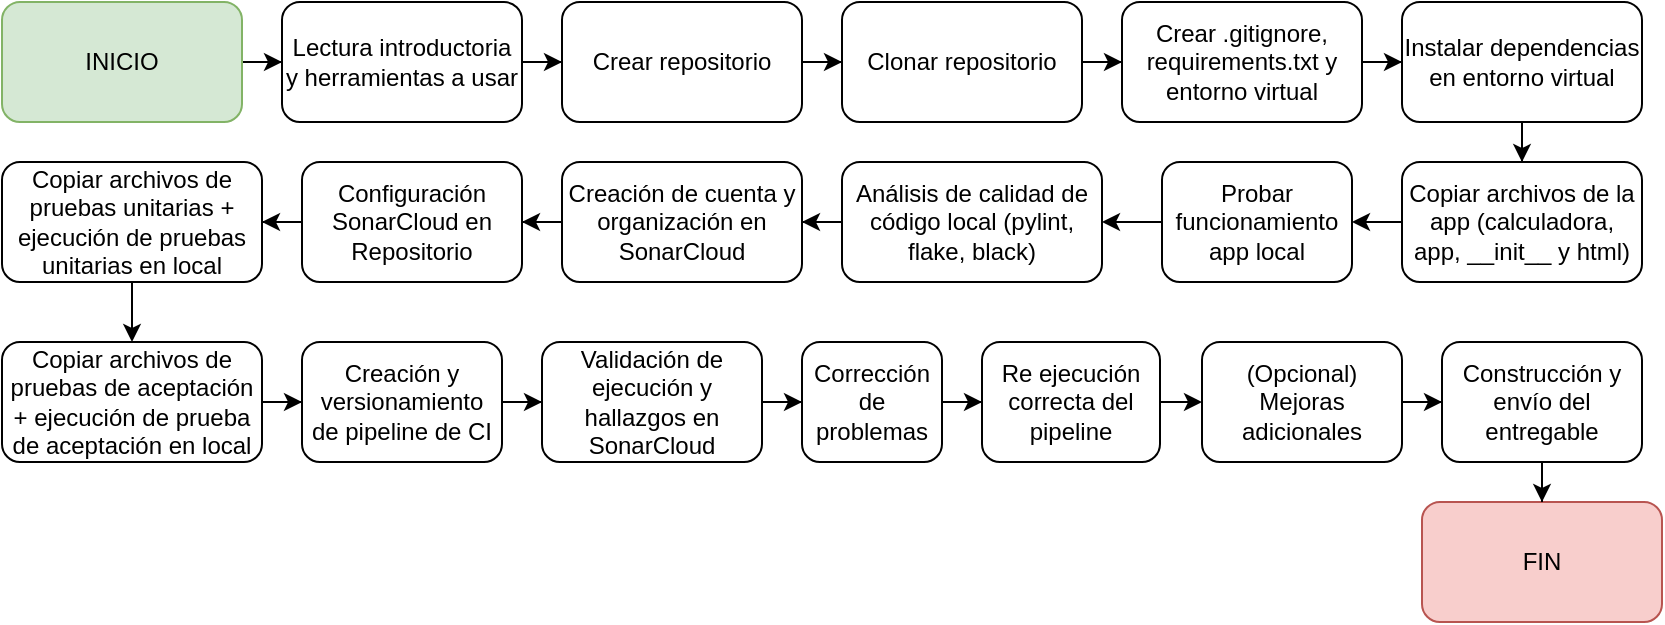 <mxfile version="26.1.3">
  <diagram name="Page-1" id="Q2PNZZAiVQnd3YWHy0P9">
    <mxGraphModel dx="1434" dy="746" grid="1" gridSize="10" guides="1" tooltips="1" connect="1" arrows="1" fold="1" page="1" pageScale="1" pageWidth="827" pageHeight="1169" math="0" shadow="0">
      <root>
        <mxCell id="0" />
        <mxCell id="1" parent="0" />
        <mxCell id="omNPKrV_28EajRQt6ibP-36" style="edgeStyle=orthogonalEdgeStyle;rounded=0;orthogonalLoop=1;jettySize=auto;html=1;" edge="1" parent="1" source="omNPKrV_28EajRQt6ibP-2" target="omNPKrV_28EajRQt6ibP-10">
          <mxGeometry relative="1" as="geometry" />
        </mxCell>
        <mxCell id="omNPKrV_28EajRQt6ibP-2" value="INICIO" style="rounded=1;whiteSpace=wrap;html=1;fillColor=#d5e8d4;strokeColor=#82b366;" vertex="1" parent="1">
          <mxGeometry x="30" y="250" width="120" height="60" as="geometry" />
        </mxCell>
        <mxCell id="omNPKrV_28EajRQt6ibP-37" style="edgeStyle=orthogonalEdgeStyle;rounded=0;orthogonalLoop=1;jettySize=auto;html=1;" edge="1" parent="1" source="omNPKrV_28EajRQt6ibP-10" target="omNPKrV_28EajRQt6ibP-12">
          <mxGeometry relative="1" as="geometry" />
        </mxCell>
        <mxCell id="omNPKrV_28EajRQt6ibP-10" value="Lectura introductoria y herramientas a usar" style="rounded=1;whiteSpace=wrap;html=1;" vertex="1" parent="1">
          <mxGeometry x="170" y="250" width="120" height="60" as="geometry" />
        </mxCell>
        <mxCell id="omNPKrV_28EajRQt6ibP-11" style="edgeStyle=orthogonalEdgeStyle;rounded=0;orthogonalLoop=1;jettySize=auto;html=1;" edge="1" parent="1" source="omNPKrV_28EajRQt6ibP-12" target="omNPKrV_28EajRQt6ibP-19">
          <mxGeometry relative="1" as="geometry">
            <mxPoint x="525" y="280" as="targetPoint" />
          </mxGeometry>
        </mxCell>
        <mxCell id="omNPKrV_28EajRQt6ibP-12" value="Crear&amp;nbsp;&lt;span style=&quot;background-color: transparent; color: light-dark(rgb(0, 0, 0), rgb(255, 255, 255));&quot;&gt;repositorio&lt;/span&gt;" style="rounded=1;whiteSpace=wrap;html=1;" vertex="1" parent="1">
          <mxGeometry x="310" y="250" width="120" height="60" as="geometry" />
        </mxCell>
        <mxCell id="omNPKrV_28EajRQt6ibP-40" style="edgeStyle=orthogonalEdgeStyle;rounded=0;orthogonalLoop=1;jettySize=auto;html=1;" edge="1" parent="1" source="omNPKrV_28EajRQt6ibP-19" target="omNPKrV_28EajRQt6ibP-39">
          <mxGeometry relative="1" as="geometry" />
        </mxCell>
        <mxCell id="omNPKrV_28EajRQt6ibP-19" value="Clonar repositorio" style="rounded=1;whiteSpace=wrap;html=1;" vertex="1" parent="1">
          <mxGeometry x="450" y="250" width="120" height="60" as="geometry" />
        </mxCell>
        <mxCell id="omNPKrV_28EajRQt6ibP-44" style="edgeStyle=orthogonalEdgeStyle;rounded=0;orthogonalLoop=1;jettySize=auto;html=1;" edge="1" parent="1" source="omNPKrV_28EajRQt6ibP-24" target="omNPKrV_28EajRQt6ibP-42">
          <mxGeometry relative="1" as="geometry" />
        </mxCell>
        <mxCell id="omNPKrV_28EajRQt6ibP-24" value="Instalar dependencias en entorno virtual" style="rounded=1;whiteSpace=wrap;html=1;" vertex="1" parent="1">
          <mxGeometry x="730" y="250" width="120" height="60" as="geometry" />
        </mxCell>
        <mxCell id="omNPKrV_28EajRQt6ibP-25" style="edgeStyle=orthogonalEdgeStyle;rounded=0;orthogonalLoop=1;jettySize=auto;html=1;" edge="1" parent="1" source="omNPKrV_28EajRQt6ibP-26" target="omNPKrV_28EajRQt6ibP-28">
          <mxGeometry relative="1" as="geometry" />
        </mxCell>
        <mxCell id="omNPKrV_28EajRQt6ibP-26" value="Probar funcionamiento app local" style="rounded=1;whiteSpace=wrap;html=1;" vertex="1" parent="1">
          <mxGeometry x="610" y="330" width="95" height="60" as="geometry" />
        </mxCell>
        <mxCell id="omNPKrV_28EajRQt6ibP-27" style="edgeStyle=orthogonalEdgeStyle;rounded=0;orthogonalLoop=1;jettySize=auto;html=1;" edge="1" parent="1" source="omNPKrV_28EajRQt6ibP-28" target="omNPKrV_28EajRQt6ibP-30">
          <mxGeometry relative="1" as="geometry" />
        </mxCell>
        <mxCell id="omNPKrV_28EajRQt6ibP-28" value="Análisis de calidad de código local (pylint, flake, black)" style="rounded=1;whiteSpace=wrap;html=1;" vertex="1" parent="1">
          <mxGeometry x="450" y="330" width="130" height="60" as="geometry" />
        </mxCell>
        <mxCell id="omNPKrV_28EajRQt6ibP-29" style="edgeStyle=orthogonalEdgeStyle;rounded=0;orthogonalLoop=1;jettySize=auto;html=1;" edge="1" parent="1" source="omNPKrV_28EajRQt6ibP-30" target="omNPKrV_28EajRQt6ibP-32">
          <mxGeometry relative="1" as="geometry" />
        </mxCell>
        <mxCell id="omNPKrV_28EajRQt6ibP-30" value="Creación de cuenta y organización en SonarCloud" style="rounded=1;whiteSpace=wrap;html=1;" vertex="1" parent="1">
          <mxGeometry x="310" y="330" width="120" height="60" as="geometry" />
        </mxCell>
        <mxCell id="omNPKrV_28EajRQt6ibP-31" style="edgeStyle=orthogonalEdgeStyle;rounded=0;orthogonalLoop=1;jettySize=auto;html=1;" edge="1" parent="1" source="omNPKrV_28EajRQt6ibP-32" target="omNPKrV_28EajRQt6ibP-34">
          <mxGeometry relative="1" as="geometry" />
        </mxCell>
        <mxCell id="omNPKrV_28EajRQt6ibP-32" value="Configuración SonarCloud en Repositorio" style="rounded=1;whiteSpace=wrap;html=1;" vertex="1" parent="1">
          <mxGeometry x="180" y="330" width="110" height="60" as="geometry" />
        </mxCell>
        <mxCell id="omNPKrV_28EajRQt6ibP-61" style="edgeStyle=orthogonalEdgeStyle;rounded=0;orthogonalLoop=1;jettySize=auto;html=1;" edge="1" parent="1" source="omNPKrV_28EajRQt6ibP-34" target="omNPKrV_28EajRQt6ibP-47">
          <mxGeometry relative="1" as="geometry" />
        </mxCell>
        <mxCell id="omNPKrV_28EajRQt6ibP-34" value="Copiar archivos de pruebas unitarias + ejecución de pruebas unitarias en local" style="rounded=1;whiteSpace=wrap;html=1;" vertex="1" parent="1">
          <mxGeometry x="30" y="330" width="130" height="60" as="geometry" />
        </mxCell>
        <mxCell id="omNPKrV_28EajRQt6ibP-35" value="FIN" style="rounded=1;whiteSpace=wrap;html=1;fillColor=#f8cecc;strokeColor=#b85450;" vertex="1" parent="1">
          <mxGeometry x="740" y="500" width="120" height="60" as="geometry" />
        </mxCell>
        <mxCell id="omNPKrV_28EajRQt6ibP-41" style="edgeStyle=orthogonalEdgeStyle;rounded=0;orthogonalLoop=1;jettySize=auto;html=1;" edge="1" parent="1" source="omNPKrV_28EajRQt6ibP-39" target="omNPKrV_28EajRQt6ibP-24">
          <mxGeometry relative="1" as="geometry" />
        </mxCell>
        <mxCell id="omNPKrV_28EajRQt6ibP-39" value="Crear .gitignore, requirements.txt y entorno virtual" style="rounded=1;whiteSpace=wrap;html=1;" vertex="1" parent="1">
          <mxGeometry x="590" y="250" width="120" height="60" as="geometry" />
        </mxCell>
        <mxCell id="omNPKrV_28EajRQt6ibP-43" style="edgeStyle=orthogonalEdgeStyle;rounded=0;orthogonalLoop=1;jettySize=auto;html=1;" edge="1" parent="1" source="omNPKrV_28EajRQt6ibP-42" target="omNPKrV_28EajRQt6ibP-26">
          <mxGeometry relative="1" as="geometry" />
        </mxCell>
        <mxCell id="omNPKrV_28EajRQt6ibP-42" value="Copiar archivos de la app (calculadora, app, __init__ y html)" style="rounded=1;whiteSpace=wrap;html=1;" vertex="1" parent="1">
          <mxGeometry x="730" y="330" width="120" height="60" as="geometry" />
        </mxCell>
        <mxCell id="omNPKrV_28EajRQt6ibP-65" style="edgeStyle=orthogonalEdgeStyle;rounded=0;orthogonalLoop=1;jettySize=auto;html=1;entryX=0;entryY=0.5;entryDx=0;entryDy=0;" edge="1" parent="1" source="omNPKrV_28EajRQt6ibP-47" target="omNPKrV_28EajRQt6ibP-48">
          <mxGeometry relative="1" as="geometry" />
        </mxCell>
        <mxCell id="omNPKrV_28EajRQt6ibP-47" value="Copiar archivos de pruebas de aceptación + ejecución de prueba de aceptación en local" style="rounded=1;whiteSpace=wrap;html=1;" vertex="1" parent="1">
          <mxGeometry x="30" y="420" width="130" height="60" as="geometry" />
        </mxCell>
        <mxCell id="omNPKrV_28EajRQt6ibP-62" style="edgeStyle=orthogonalEdgeStyle;rounded=0;orthogonalLoop=1;jettySize=auto;html=1;" edge="1" parent="1" source="omNPKrV_28EajRQt6ibP-48" target="omNPKrV_28EajRQt6ibP-50">
          <mxGeometry relative="1" as="geometry" />
        </mxCell>
        <mxCell id="omNPKrV_28EajRQt6ibP-48" value="Creación y versionamiento de pipeline de CI" style="rounded=1;whiteSpace=wrap;html=1;" vertex="1" parent="1">
          <mxGeometry x="180" y="420" width="100" height="60" as="geometry" />
        </mxCell>
        <mxCell id="omNPKrV_28EajRQt6ibP-53" style="edgeStyle=orthogonalEdgeStyle;rounded=0;orthogonalLoop=1;jettySize=auto;html=1;" edge="1" parent="1" source="omNPKrV_28EajRQt6ibP-50" target="omNPKrV_28EajRQt6ibP-52">
          <mxGeometry relative="1" as="geometry" />
        </mxCell>
        <mxCell id="omNPKrV_28EajRQt6ibP-50" value="Validación de ejecución y hallazgos en SonarCloud" style="rounded=1;whiteSpace=wrap;html=1;" vertex="1" parent="1">
          <mxGeometry x="300" y="420" width="110" height="60" as="geometry" />
        </mxCell>
        <mxCell id="omNPKrV_28EajRQt6ibP-55" style="edgeStyle=orthogonalEdgeStyle;rounded=0;orthogonalLoop=1;jettySize=auto;html=1;" edge="1" parent="1" source="omNPKrV_28EajRQt6ibP-52" target="omNPKrV_28EajRQt6ibP-54">
          <mxGeometry relative="1" as="geometry" />
        </mxCell>
        <mxCell id="omNPKrV_28EajRQt6ibP-52" value="Corrección de problemas" style="rounded=1;whiteSpace=wrap;html=1;" vertex="1" parent="1">
          <mxGeometry x="430" y="420" width="70" height="60" as="geometry" />
        </mxCell>
        <mxCell id="omNPKrV_28EajRQt6ibP-58" style="edgeStyle=orthogonalEdgeStyle;rounded=0;orthogonalLoop=1;jettySize=auto;html=1;" edge="1" parent="1" source="omNPKrV_28EajRQt6ibP-54" target="omNPKrV_28EajRQt6ibP-56">
          <mxGeometry relative="1" as="geometry" />
        </mxCell>
        <mxCell id="omNPKrV_28EajRQt6ibP-54" value="Re ejecución correcta del pipeline" style="rounded=1;whiteSpace=wrap;html=1;" vertex="1" parent="1">
          <mxGeometry x="520" y="420" width="89" height="60" as="geometry" />
        </mxCell>
        <mxCell id="omNPKrV_28EajRQt6ibP-63" style="edgeStyle=orthogonalEdgeStyle;rounded=0;orthogonalLoop=1;jettySize=auto;html=1;" edge="1" parent="1" source="omNPKrV_28EajRQt6ibP-56" target="omNPKrV_28EajRQt6ibP-60">
          <mxGeometry relative="1" as="geometry" />
        </mxCell>
        <mxCell id="omNPKrV_28EajRQt6ibP-56" value="(Opcional) Mejoras adicionales" style="rounded=1;whiteSpace=wrap;html=1;" vertex="1" parent="1">
          <mxGeometry x="630" y="420" width="100" height="60" as="geometry" />
        </mxCell>
        <mxCell id="omNPKrV_28EajRQt6ibP-66" style="edgeStyle=orthogonalEdgeStyle;rounded=0;orthogonalLoop=1;jettySize=auto;html=1;" edge="1" parent="1" source="omNPKrV_28EajRQt6ibP-60" target="omNPKrV_28EajRQt6ibP-35">
          <mxGeometry relative="1" as="geometry" />
        </mxCell>
        <mxCell id="omNPKrV_28EajRQt6ibP-60" value="Construcción y envío del entregable" style="rounded=1;whiteSpace=wrap;html=1;" vertex="1" parent="1">
          <mxGeometry x="750" y="420" width="100" height="60" as="geometry" />
        </mxCell>
      </root>
    </mxGraphModel>
  </diagram>
</mxfile>

